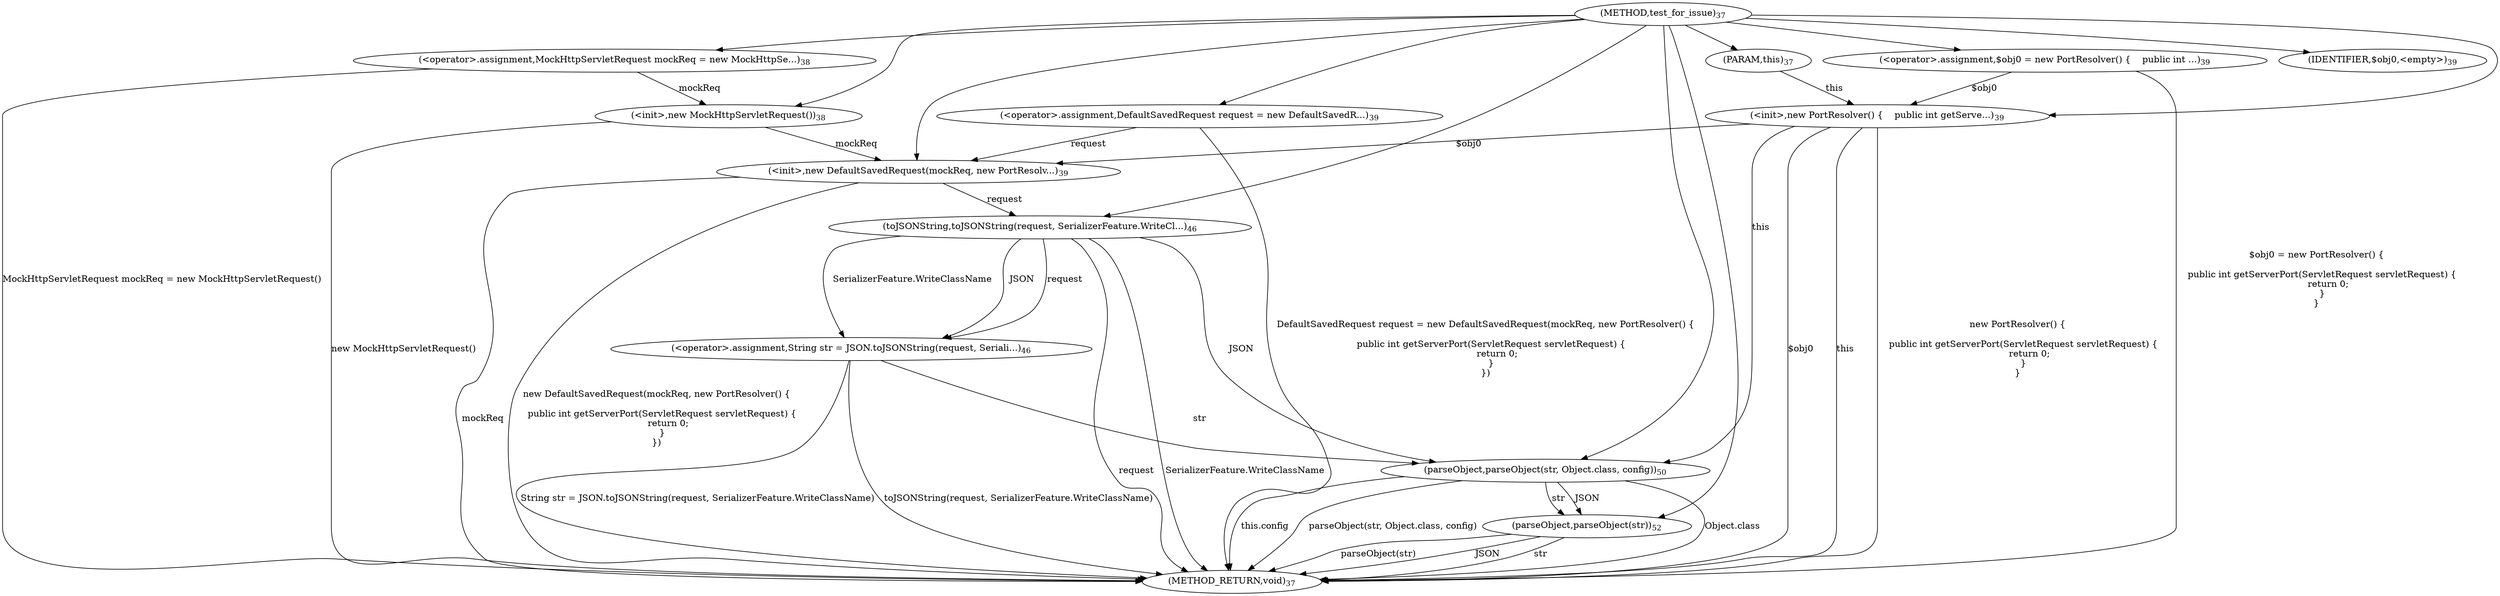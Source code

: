 digraph "test_for_issue" {  
"88" [label = <(METHOD,test_for_issue)<SUB>37</SUB>> ]
"132" [label = <(METHOD_RETURN,void)<SUB>37</SUB>> ]
"40" [label = <(PARAM,this)<SUB>37</SUB>> ]
"91" [label = <(&lt;operator&gt;.assignment,MockHttpServletRequest mockReq = new MockHttpSe...)<SUB>38</SUB>> ]
"94" [label = <(&lt;init&gt;,new MockHttpServletRequest())<SUB>38</SUB>> ]
"97" [label = <(&lt;operator&gt;.assignment,DefaultSavedRequest request = new DefaultSavedR...)<SUB>39</SUB>> ]
"100" [label = <(&lt;init&gt;,new DefaultSavedRequest(mockReq, new PortResolv...)<SUB>39</SUB>> ]
"110" [label = <(&lt;operator&gt;.assignment,String str = JSON.toJSONString(request, Seriali...)<SUB>46</SUB>> ]
"118" [label = <(parseObject,parseObject(str, Object.class, config))<SUB>50</SUB>> ]
"127" [label = <(parseObject,parseObject(str))<SUB>52</SUB>> ]
"91" [label = <(&lt;operator&gt;.assignment,MockHttpServletRequest mockReq = new MockHttpSe...)<SUB>38</SUB>> ]
"91" [label = <(&lt;operator&gt;.assignment,MockHttpServletRequest mockReq = new MockHttpSe...)<SUB>38</SUB>> ]
"94" [label = <(&lt;init&gt;,new MockHttpServletRequest())<SUB>38</SUB>> ]
"97" [label = <(&lt;operator&gt;.assignment,DefaultSavedRequest request = new DefaultSavedR...)<SUB>39</SUB>> ]
"97" [label = <(&lt;operator&gt;.assignment,DefaultSavedRequest request = new DefaultSavedR...)<SUB>39</SUB>> ]
"100" [label = <(&lt;init&gt;,new DefaultSavedRequest(mockReq, new PortResolv...)<SUB>39</SUB>> ]
"100" [label = <(&lt;init&gt;,new DefaultSavedRequest(mockReq, new PortResolv...)<SUB>39</SUB>> ]
"100" [label = <(&lt;init&gt;,new DefaultSavedRequest(mockReq, new PortResolv...)<SUB>39</SUB>> ]
"110" [label = <(&lt;operator&gt;.assignment,String str = JSON.toJSONString(request, Seriali...)<SUB>46</SUB>> ]
"110" [label = <(&lt;operator&gt;.assignment,String str = JSON.toJSONString(request, Seriali...)<SUB>46</SUB>> ]
"118" [label = <(parseObject,parseObject(str, Object.class, config))<SUB>50</SUB>> ]
"118" [label = <(parseObject,parseObject(str, Object.class, config))<SUB>50</SUB>> ]
"118" [label = <(parseObject,parseObject(str, Object.class, config))<SUB>50</SUB>> ]
"118" [label = <(parseObject,parseObject(str, Object.class, config))<SUB>50</SUB>> ]
"127" [label = <(parseObject,parseObject(str))<SUB>52</SUB>> ]
"127" [label = <(parseObject,parseObject(str))<SUB>52</SUB>> ]
"105" [label = <(&lt;operator&gt;.assignment,$obj0 = new PortResolver() {

    public int ...)<SUB>39</SUB>> ]
"37" [label = <(&lt;init&gt;,new PortResolver() {

    public int getServe...)<SUB>39</SUB>> ]
"108" [label = <(IDENTIFIER,$obj0,&lt;empty&gt;)<SUB>39</SUB>> ]
"112" [label = <(toJSONString,toJSONString(request, SerializerFeature.WriteCl...)<SUB>46</SUB>> ]
"112" [label = <(toJSONString,toJSONString(request, SerializerFeature.WriteCl...)<SUB>46</SUB>> ]
"112" [label = <(toJSONString,toJSONString(request, SerializerFeature.WriteCl...)<SUB>46</SUB>> ]
"105" [label = <(&lt;operator&gt;.assignment,$obj0 = new PortResolver() {

    public int ...)<SUB>39</SUB>> ]
"105" [label = <(&lt;operator&gt;.assignment,$obj0 = new PortResolver() {

    public int ...)<SUB>39</SUB>> ]
"37" [label = <(&lt;init&gt;,new PortResolver() {

    public int getServe...)<SUB>39</SUB>> ]
"37" [label = <(&lt;init&gt;,new PortResolver() {

    public int getServe...)<SUB>39</SUB>> ]
  "91" -> "132"  [ label = "MockHttpServletRequest mockReq = new MockHttpServletRequest()"] 
  "94" -> "132"  [ label = "new MockHttpServletRequest()"] 
  "97" -> "132"  [ label = "DefaultSavedRequest request = new DefaultSavedRequest(mockReq, new PortResolver() {

    public int getServerPort(ServletRequest servletRequest) {
        return 0;
    }
})"] 
  "100" -> "132"  [ label = "mockReq"] 
  "105" -> "132"  [ label = "$obj0 = new PortResolver() {

    public int getServerPort(ServletRequest servletRequest) {
        return 0;
    }
}"] 
  "37" -> "132"  [ label = "$obj0"] 
  "37" -> "132"  [ label = "this"] 
  "37" -> "132"  [ label = "new PortResolver() {

    public int getServerPort(ServletRequest servletRequest) {
        return 0;
    }
}"] 
  "100" -> "132"  [ label = "new DefaultSavedRequest(mockReq, new PortResolver() {

    public int getServerPort(ServletRequest servletRequest) {
        return 0;
    }
})"] 
  "112" -> "132"  [ label = "request"] 
  "112" -> "132"  [ label = "SerializerFeature.WriteClassName"] 
  "110" -> "132"  [ label = "toJSONString(request, SerializerFeature.WriteClassName)"] 
  "110" -> "132"  [ label = "String str = JSON.toJSONString(request, SerializerFeature.WriteClassName)"] 
  "118" -> "132"  [ label = "Object.class"] 
  "118" -> "132"  [ label = "this.config"] 
  "118" -> "132"  [ label = "parseObject(str, Object.class, config)"] 
  "127" -> "132"  [ label = "JSON"] 
  "127" -> "132"  [ label = "str"] 
  "127" -> "132"  [ label = "parseObject(str)"] 
  "88" -> "40" 
  "88" -> "91" 
  "88" -> "97" 
  "112" -> "110"  [ label = "JSON"] 
  "112" -> "110"  [ label = "request"] 
  "112" -> "110"  [ label = "SerializerFeature.WriteClassName"] 
  "91" -> "94"  [ label = "mockReq"] 
  "88" -> "94" 
  "97" -> "100"  [ label = "request"] 
  "88" -> "100" 
  "94" -> "100"  [ label = "mockReq"] 
  "37" -> "100"  [ label = "$obj0"] 
  "112" -> "118"  [ label = "JSON"] 
  "88" -> "118" 
  "110" -> "118"  [ label = "str"] 
  "37" -> "118"  [ label = "this"] 
  "118" -> "127"  [ label = "JSON"] 
  "88" -> "127" 
  "118" -> "127"  [ label = "str"] 
  "88" -> "105" 
  "88" -> "108" 
  "88" -> "112" 
  "100" -> "112"  [ label = "request"] 
  "105" -> "37"  [ label = "$obj0"] 
  "88" -> "37" 
  "40" -> "37"  [ label = "this"] 
}
